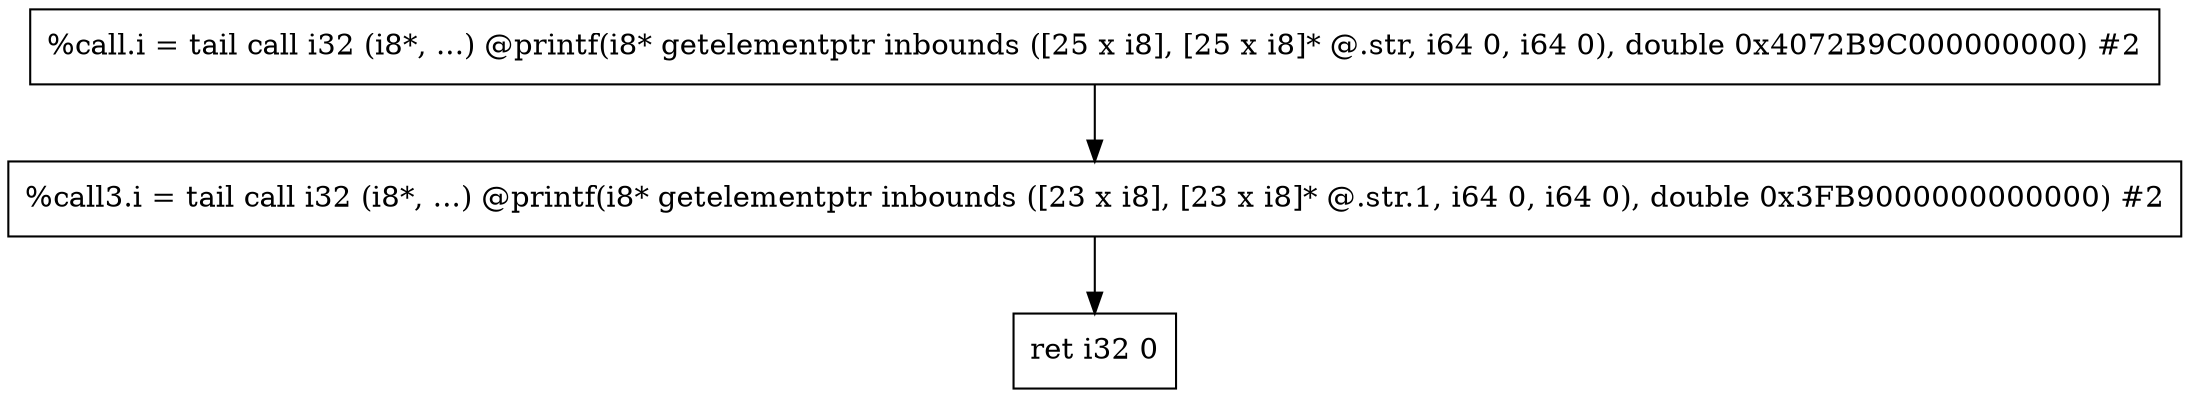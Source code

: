 digraph "CDFG for'main' function" {
	Node0x555cdd15fcf8[shape=record, label="  %call.i = tail call i32 (i8*, ...) @printf(i8* getelementptr inbounds ([25 x i8], [25 x i8]* @.str, i64 0, i64 0), double 0x4072B9C000000000) #2"]
	Node0x555cdd15fe28[shape=record, label="  %call3.i = tail call i32 (i8*, ...) @printf(i8* getelementptr inbounds ([23 x i8], [23 x i8]* @.str.1, i64 0, i64 0), double 0x3FB9000000000000) #2"]
	Node0x555cdd15fc68[shape=record, label="  ret i32 0"]
	Node0x555cdd15fcf8 -> Node0x555cdd15fe28
	Node0x555cdd15fe28 -> Node0x555cdd15fc68
edge [color=red]
}
